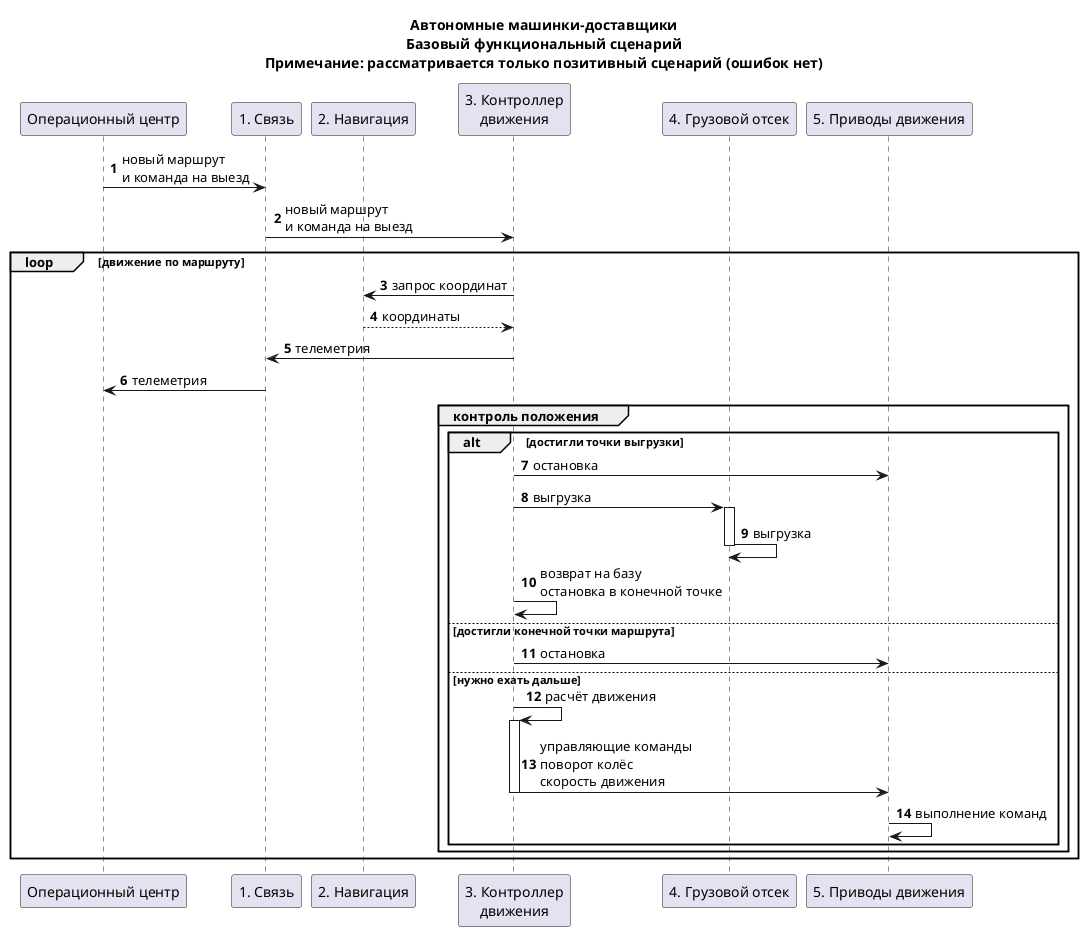 @startuml "Гонки киберустойчивых автономных машинок-доставщиков. Базовый функциональный сценарий"

title "Автономные машинки-доставщики\nБазовый функциональный сценарий\nПримечание: рассматривается только позитивный сценарий (ошибок нет)"

autonumber

participant "Операционный центр" as planner
participant "1. Связь" as conn
participant "2. Навигация" as navigation
participant "3. Контроллер\nдвижения" as control
participant "4. Грузовой отсек" as locker
participant "5. Приводы движения" as servos

planner -> conn: новый маршрут\nи команда на выезд
conn -> control: новый маршрут\nи команда на выезд
loop движение по маршруту
    control -> navigation: запрос координат
    control <-- navigation: координаты
    control -> conn: телеметрия
    conn -> planner: телеметрия
    group контроль положения
        alt достигли точки выгрузки
            control -> servos: остановка
            control -> locker++: выгрузка
            locker -> locker--: выгрузка
            control -> control: возврат на базу\nостановка в конечной точке
        else достигли конечной точки маршрута
            control -> servos: остановка
        else нужно ехать дальше        
            control -> control++: расчёт движения
            control -> servos--: управляющие команды\nповорот колёс\nскорость движения
            servos -> servos: выполнение команд
        end
    end        
end

@enduml

